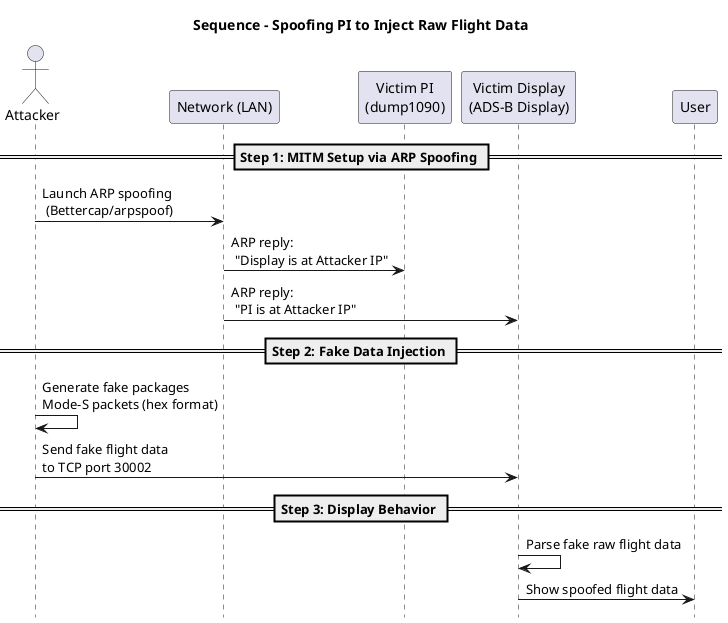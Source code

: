 @startuml
'!pragma layout smetana
hide footbox
skinparam borderColor Black
skinparam shadowing false

title Sequence – Spoofing PI to Inject Raw Flight Data

actor Attacker
participant "Network (LAN)" as Network
participant "Victim PI\n(dump1090)" as PI
participant "Victim Display\n(ADS-B Display)" as Display

== Step 1: MITM Setup via ARP Spoofing ==
' Attacker tricks the PI and Display to route packets through attacker
Attacker -> Network : Launch ARP spoofing\n (Bettercap/arpspoof)
Network -> PI : ARP reply:\n "Display is at Attacker IP"
Network -> Display : ARP reply:\n "PI is at Attacker IP"

== Step 2: Fake Data Injection ==
' Attacker now sits between Display and PI, or replaces PI entirely
Attacker -> Attacker : Generate fake packages\nMode-S packets (hex format)
Attacker -> Display : Send fake flight data \nto TCP port 30002

== Step 3: Display Behavior ==
' Display believes data is from PI
Display -> Display : Parse fake raw flight data
Display -> User : Show spoofed flight data

@enduml
